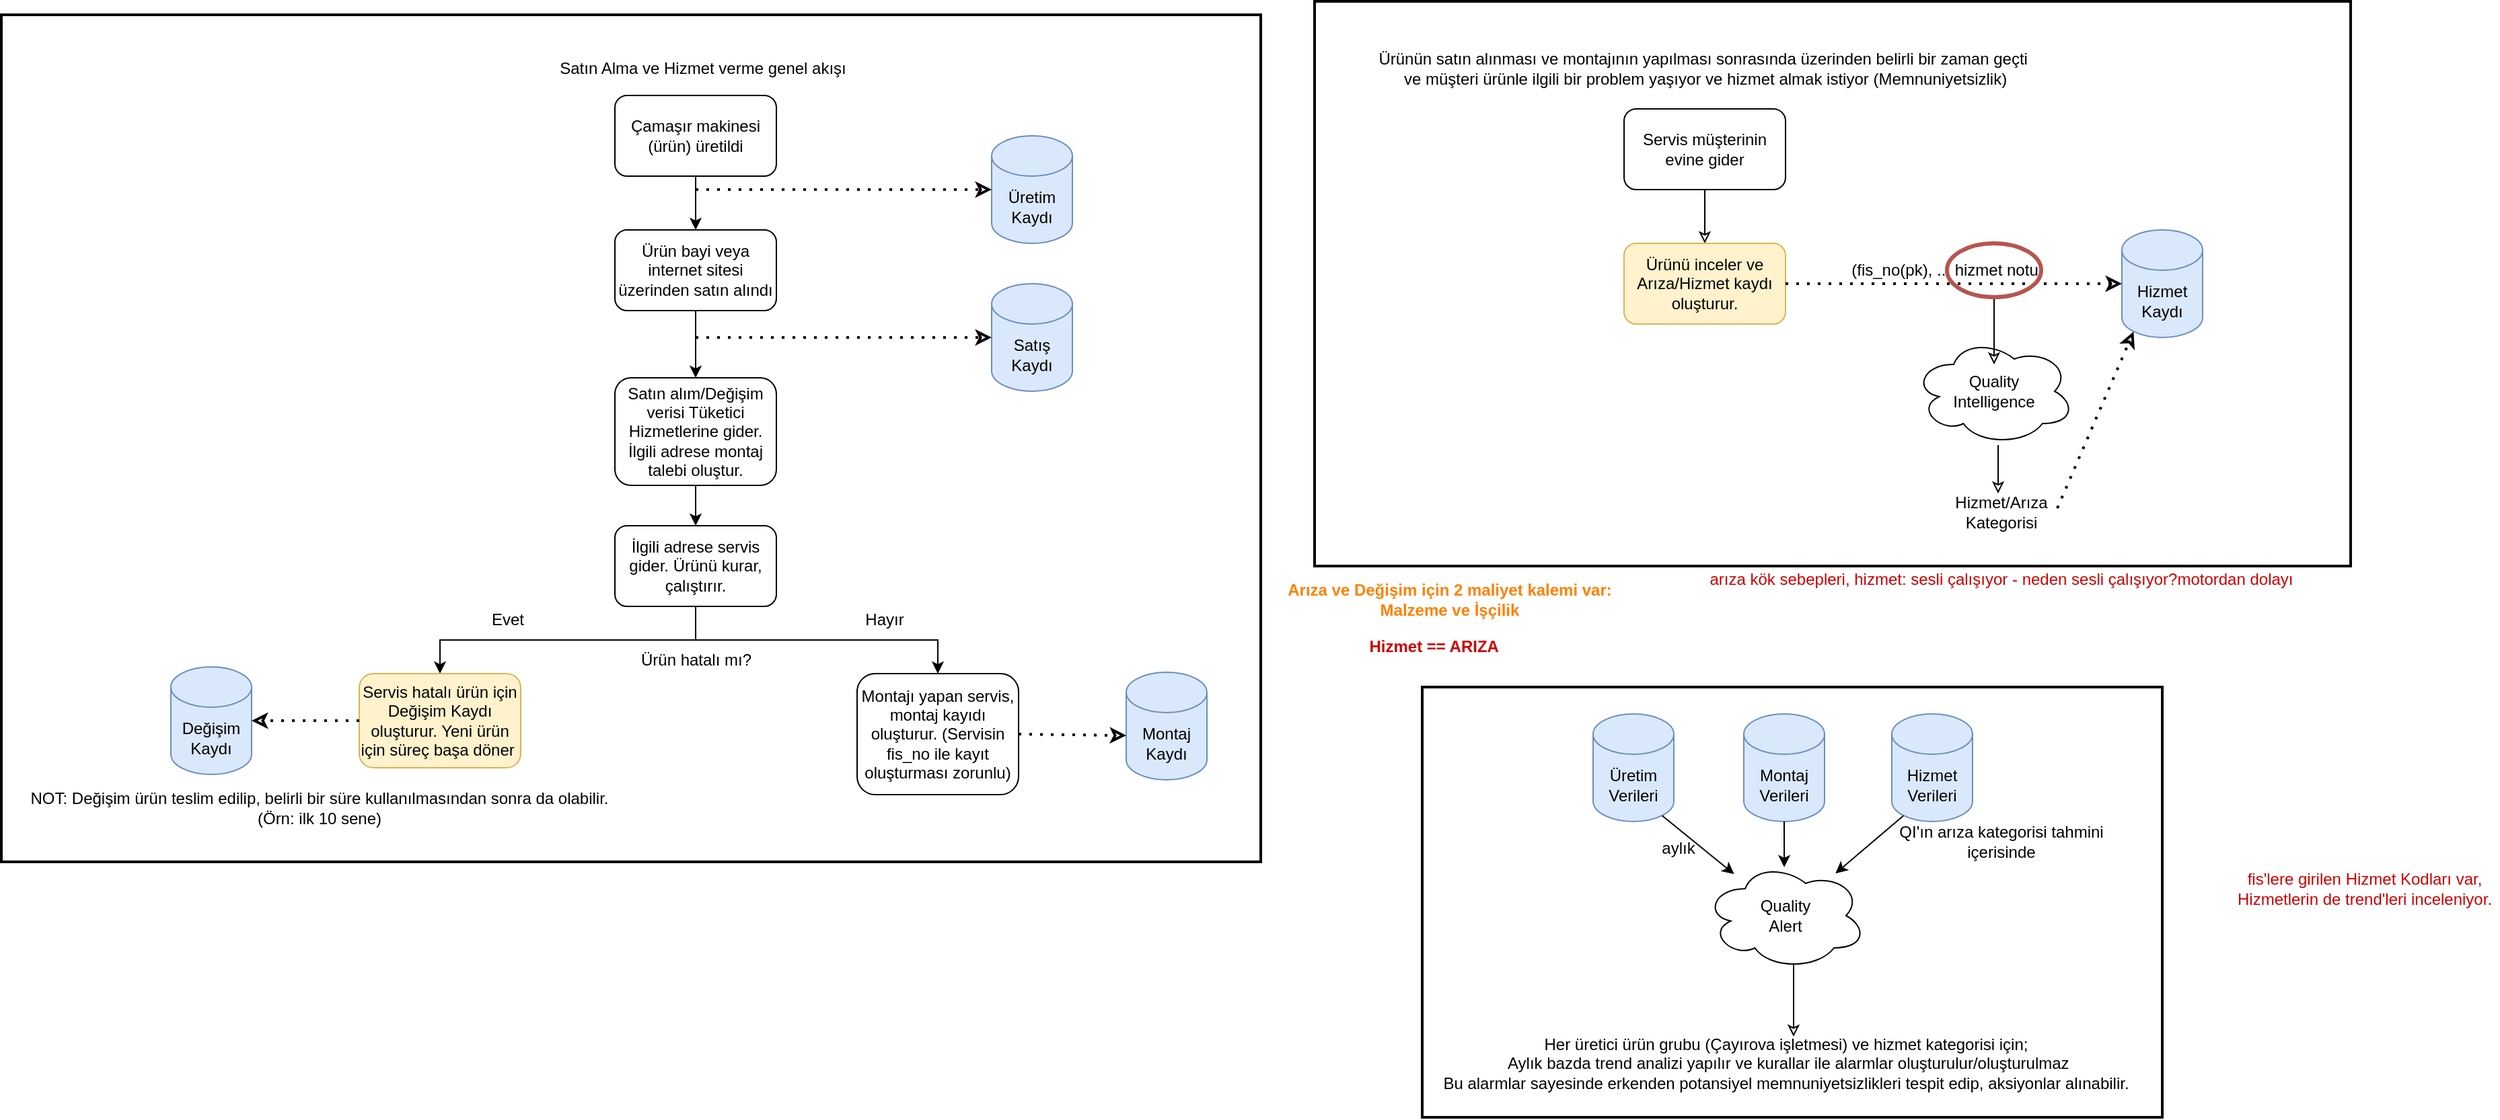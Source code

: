 <mxfile version="16.1.2" type="github">
  <diagram id="00T8672XdWEvwJekG5B6" name="Page-1">
    <mxGraphModel dx="2249" dy="1912" grid="1" gridSize="10" guides="1" tooltips="1" connect="1" arrows="1" fold="1" page="1" pageScale="1" pageWidth="827" pageHeight="1169" math="0" shadow="0">
      <root>
        <mxCell id="0" />
        <mxCell id="1" parent="0" />
        <mxCell id="vYqXfZT6JnJgU1GFTuYv-65" value="" style="rounded=0;whiteSpace=wrap;html=1;fontColor=#FF8000;strokeWidth=2;fillColor=none;gradientColor=none;" vertex="1" parent="1">
          <mxGeometry x="700" y="500" width="550" height="320" as="geometry" />
        </mxCell>
        <mxCell id="vYqXfZT6JnJgU1GFTuYv-51" value="" style="rounded=0;whiteSpace=wrap;html=1;fontColor=#FF8000;strokeWidth=2;fillColor=none;gradientColor=none;" vertex="1" parent="1">
          <mxGeometry x="-356" width="936" height="630" as="geometry" />
        </mxCell>
        <mxCell id="vYqXfZT6JnJgU1GFTuYv-50" value="" style="rounded=0;whiteSpace=wrap;html=1;fontColor=#FF8000;strokeWidth=2;fillColor=none;gradientColor=none;" vertex="1" parent="1">
          <mxGeometry x="620" y="-10" width="770" height="420" as="geometry" />
        </mxCell>
        <mxCell id="vYqXfZT6JnJgU1GFTuYv-1" value="Satın Alma ve Hizmet verme genel akışı" style="text;html=1;align=center;verticalAlign=middle;resizable=0;points=[];autosize=1;strokeColor=none;fillColor=none;" vertex="1" parent="1">
          <mxGeometry x="50" y="30" width="230" height="20" as="geometry" />
        </mxCell>
        <mxCell id="vYqXfZT6JnJgU1GFTuYv-4" style="edgeStyle=orthogonalEdgeStyle;rounded=0;orthogonalLoop=1;jettySize=auto;html=1;exitX=0.5;exitY=1;exitDx=0;exitDy=0;entryX=0.5;entryY=0;entryDx=0;entryDy=0;" edge="1" parent="1" source="vYqXfZT6JnJgU1GFTuYv-2" target="vYqXfZT6JnJgU1GFTuYv-3">
          <mxGeometry relative="1" as="geometry" />
        </mxCell>
        <mxCell id="vYqXfZT6JnJgU1GFTuYv-2" value="Çamaşır makinesi (ürün) üretildi" style="rounded=1;whiteSpace=wrap;html=1;" vertex="1" parent="1">
          <mxGeometry x="100" y="60" width="120" height="60" as="geometry" />
        </mxCell>
        <mxCell id="vYqXfZT6JnJgU1GFTuYv-14" style="edgeStyle=orthogonalEdgeStyle;rounded=0;orthogonalLoop=1;jettySize=auto;html=1;exitX=0.5;exitY=1;exitDx=0;exitDy=0;" edge="1" parent="1" source="vYqXfZT6JnJgU1GFTuYv-3" target="vYqXfZT6JnJgU1GFTuYv-5">
          <mxGeometry relative="1" as="geometry" />
        </mxCell>
        <mxCell id="vYqXfZT6JnJgU1GFTuYv-3" value="Ürün bayi veya internet sitesi üzerinden satın alındı" style="rounded=1;whiteSpace=wrap;html=1;fillColor=default;gradientColor=none;" vertex="1" parent="1">
          <mxGeometry x="100" y="160" width="120" height="60" as="geometry" />
        </mxCell>
        <mxCell id="vYqXfZT6JnJgU1GFTuYv-15" style="edgeStyle=orthogonalEdgeStyle;rounded=0;orthogonalLoop=1;jettySize=auto;html=1;exitX=0.5;exitY=1;exitDx=0;exitDy=0;" edge="1" parent="1" source="vYqXfZT6JnJgU1GFTuYv-5" target="vYqXfZT6JnJgU1GFTuYv-8">
          <mxGeometry relative="1" as="geometry" />
        </mxCell>
        <mxCell id="vYqXfZT6JnJgU1GFTuYv-5" value="Satın alım/Değişim verisi Tüketici Hizmetlerine gider. İlgili adrese montaj talebi oluştur." style="rounded=1;whiteSpace=wrap;html=1;" vertex="1" parent="1">
          <mxGeometry x="100" y="270" width="120" height="80" as="geometry" />
        </mxCell>
        <mxCell id="vYqXfZT6JnJgU1GFTuYv-16" style="edgeStyle=orthogonalEdgeStyle;rounded=0;orthogonalLoop=1;jettySize=auto;html=1;exitX=0.5;exitY=1;exitDx=0;exitDy=0;entryX=0.5;entryY=0;entryDx=0;entryDy=0;" edge="1" parent="1" source="vYqXfZT6JnJgU1GFTuYv-8" target="vYqXfZT6JnJgU1GFTuYv-10">
          <mxGeometry relative="1" as="geometry" />
        </mxCell>
        <mxCell id="vYqXfZT6JnJgU1GFTuYv-8" value="İlgili adrese servis gider. Ürünü kurar, çalıştırır." style="rounded=1;whiteSpace=wrap;html=1;" vertex="1" parent="1">
          <mxGeometry x="100" y="380" width="120" height="60" as="geometry" />
        </mxCell>
        <mxCell id="vYqXfZT6JnJgU1GFTuYv-10" value="Servis hatalı ürün için Değişim Kaydı oluşturur. Yeni ürün için süreç başa döner&amp;nbsp;" style="rounded=1;whiteSpace=wrap;html=1;fillColor=#fff2cc;strokeColor=#d6b656;" vertex="1" parent="1">
          <mxGeometry x="-90" y="490" width="120" height="70" as="geometry" />
        </mxCell>
        <mxCell id="vYqXfZT6JnJgU1GFTuYv-13" value="Satış Kaydı" style="shape=cylinder3;whiteSpace=wrap;html=1;boundedLbl=1;backgroundOutline=1;size=15;fillColor=#dae8fc;strokeColor=#6c8ebf;" vertex="1" parent="1">
          <mxGeometry x="380" y="200" width="60" height="80" as="geometry" />
        </mxCell>
        <mxCell id="vYqXfZT6JnJgU1GFTuYv-19" value="" style="endArrow=classic;dashed=1;html=1;dashPattern=1 3;strokeWidth=2;rounded=0;endFill=0;entryX=0;entryY=0.5;entryDx=0;entryDy=0;entryPerimeter=0;" edge="1" parent="1" target="vYqXfZT6JnJgU1GFTuYv-13">
          <mxGeometry width="50" height="50" relative="1" as="geometry">
            <mxPoint x="160" y="240" as="sourcePoint" />
            <mxPoint x="440" y="320" as="targetPoint" />
          </mxGeometry>
        </mxCell>
        <mxCell id="vYqXfZT6JnJgU1GFTuYv-20" value="Üretim Kaydı" style="shape=cylinder3;whiteSpace=wrap;html=1;boundedLbl=1;backgroundOutline=1;size=15;fillColor=#dae8fc;strokeColor=#6c8ebf;" vertex="1" parent="1">
          <mxGeometry x="380" y="90" width="60" height="80" as="geometry" />
        </mxCell>
        <mxCell id="vYqXfZT6JnJgU1GFTuYv-21" value="" style="endArrow=classic;dashed=1;html=1;dashPattern=1 3;strokeWidth=2;rounded=0;endFill=0;entryX=0;entryY=0.5;entryDx=0;entryDy=0;entryPerimeter=0;" edge="1" parent="1" target="vYqXfZT6JnJgU1GFTuYv-20">
          <mxGeometry width="50" height="50" relative="1" as="geometry">
            <mxPoint x="160" y="130" as="sourcePoint" />
            <mxPoint x="440" y="210" as="targetPoint" />
          </mxGeometry>
        </mxCell>
        <mxCell id="vYqXfZT6JnJgU1GFTuYv-22" value="Montajı yapan servis, montaj kayıdı oluşturur. (Servisin fis_no ile kayıt oluşturması zorunlu)" style="rounded=1;whiteSpace=wrap;html=1;" vertex="1" parent="1">
          <mxGeometry x="280" y="490" width="120" height="90" as="geometry" />
        </mxCell>
        <mxCell id="vYqXfZT6JnJgU1GFTuYv-24" style="edgeStyle=orthogonalEdgeStyle;rounded=0;orthogonalLoop=1;jettySize=auto;html=1;exitX=0.5;exitY=1;exitDx=0;exitDy=0;" edge="1" parent="1" source="vYqXfZT6JnJgU1GFTuYv-8" target="vYqXfZT6JnJgU1GFTuYv-22">
          <mxGeometry relative="1" as="geometry">
            <mxPoint x="170" y="450" as="sourcePoint" />
            <mxPoint x="-20" y="500" as="targetPoint" />
          </mxGeometry>
        </mxCell>
        <mxCell id="vYqXfZT6JnJgU1GFTuYv-25" value="Ürün hatalı mı?" style="text;html=1;align=center;verticalAlign=middle;resizable=0;points=[];autosize=1;strokeColor=none;fillColor=none;" vertex="1" parent="1">
          <mxGeometry x="110" y="470" width="100" height="20" as="geometry" />
        </mxCell>
        <mxCell id="vYqXfZT6JnJgU1GFTuYv-26" value="Hayır" style="text;html=1;align=center;verticalAlign=middle;resizable=0;points=[];autosize=1;strokeColor=none;fillColor=none;" vertex="1" parent="1">
          <mxGeometry x="280" y="440" width="40" height="20" as="geometry" />
        </mxCell>
        <mxCell id="vYqXfZT6JnJgU1GFTuYv-27" value="Evet" style="text;html=1;align=center;verticalAlign=middle;resizable=0;points=[];autosize=1;strokeColor=none;fillColor=none;" vertex="1" parent="1">
          <mxGeometry y="440" width="40" height="20" as="geometry" />
        </mxCell>
        <mxCell id="vYqXfZT6JnJgU1GFTuYv-29" value="Montaj Kaydı" style="shape=cylinder3;whiteSpace=wrap;html=1;boundedLbl=1;backgroundOutline=1;size=15;fillColor=#dae8fc;strokeColor=#6c8ebf;" vertex="1" parent="1">
          <mxGeometry x="480" y="489" width="60" height="80" as="geometry" />
        </mxCell>
        <mxCell id="vYqXfZT6JnJgU1GFTuYv-30" value="" style="endArrow=classic;dashed=1;html=1;dashPattern=1 3;strokeWidth=2;rounded=0;endFill=0;exitX=1;exitY=0.5;exitDx=0;exitDy=0;entryX=0;entryY=0.588;entryDx=0;entryDy=0;entryPerimeter=0;" edge="1" parent="1" target="vYqXfZT6JnJgU1GFTuYv-29" source="vYqXfZT6JnJgU1GFTuYv-22">
          <mxGeometry width="50" height="50" relative="1" as="geometry">
            <mxPoint x="414" y="540" as="sourcePoint" />
            <mxPoint x="520" y="535" as="targetPoint" />
          </mxGeometry>
        </mxCell>
        <mxCell id="vYqXfZT6JnJgU1GFTuYv-31" value="Değişim Kaydı" style="shape=cylinder3;whiteSpace=wrap;html=1;boundedLbl=1;backgroundOutline=1;size=15;fillColor=#dae8fc;strokeColor=#6c8ebf;" vertex="1" parent="1">
          <mxGeometry x="-230" y="485" width="60" height="80" as="geometry" />
        </mxCell>
        <mxCell id="vYqXfZT6JnJgU1GFTuYv-33" value="" style="endArrow=classic;dashed=1;html=1;dashPattern=1 3;strokeWidth=2;rounded=0;endFill=0;exitX=0;exitY=0.5;exitDx=0;exitDy=0;entryX=1;entryY=0.5;entryDx=0;entryDy=0;entryPerimeter=0;" edge="1" parent="1" source="vYqXfZT6JnJgU1GFTuYv-10" target="vYqXfZT6JnJgU1GFTuYv-31">
          <mxGeometry width="50" height="50" relative="1" as="geometry">
            <mxPoint x="-230" y="550" as="sourcePoint" />
            <mxPoint x="-150" y="552.04" as="targetPoint" />
          </mxGeometry>
        </mxCell>
        <mxCell id="vYqXfZT6JnJgU1GFTuYv-34" value="NOT: Değişim ürün teslim edilip, belirli bir süre kullanılmasından sonra da olabilir. &lt;br&gt;(Örn: ilk 10 sene)" style="text;html=1;align=center;verticalAlign=middle;resizable=0;points=[];autosize=1;strokeColor=none;fillColor=none;" vertex="1" parent="1">
          <mxGeometry x="-345" y="575" width="450" height="30" as="geometry" />
        </mxCell>
        <mxCell id="vYqXfZT6JnJgU1GFTuYv-35" value="Ürünün satın alınması ve montajının yapılması sonrasında üzerinden belirli bir zaman geçti&amp;nbsp;&lt;br&gt;ve müşteri ürünle ilgili bir problem yaşıyor ve hizmet almak istiyor (Memnuniyetsizlik)" style="text;html=1;align=center;verticalAlign=middle;resizable=0;points=[];autosize=1;strokeColor=none;fillColor=none;" vertex="1" parent="1">
          <mxGeometry x="660" y="25" width="500" height="30" as="geometry" />
        </mxCell>
        <mxCell id="vYqXfZT6JnJgU1GFTuYv-38" style="edgeStyle=orthogonalEdgeStyle;rounded=0;orthogonalLoop=1;jettySize=auto;html=1;exitX=0.5;exitY=1;exitDx=0;exitDy=0;entryX=0.5;entryY=0;entryDx=0;entryDy=0;endArrow=classic;endFill=0;" edge="1" parent="1" source="vYqXfZT6JnJgU1GFTuYv-36" target="vYqXfZT6JnJgU1GFTuYv-37">
          <mxGeometry relative="1" as="geometry" />
        </mxCell>
        <mxCell id="vYqXfZT6JnJgU1GFTuYv-36" value="Servis müşterinin evine gider" style="rounded=1;whiteSpace=wrap;html=1;" vertex="1" parent="1">
          <mxGeometry x="850" y="70" width="120" height="60" as="geometry" />
        </mxCell>
        <mxCell id="vYqXfZT6JnJgU1GFTuYv-37" value="Ürünü inceler ve Arıza/Hizmet kaydı oluşturur." style="rounded=1;whiteSpace=wrap;html=1;fillColor=#fff2cc;strokeColor=#d6b656;" vertex="1" parent="1">
          <mxGeometry x="850" y="170" width="120" height="60" as="geometry" />
        </mxCell>
        <mxCell id="vYqXfZT6JnJgU1GFTuYv-39" value="Hizmet Kaydı" style="shape=cylinder3;whiteSpace=wrap;html=1;boundedLbl=1;backgroundOutline=1;size=15;fillColor=#dae8fc;strokeColor=#6c8ebf;" vertex="1" parent="1">
          <mxGeometry x="1220" y="160" width="60" height="80" as="geometry" />
        </mxCell>
        <mxCell id="vYqXfZT6JnJgU1GFTuYv-40" value="" style="endArrow=classic;dashed=1;html=1;dashPattern=1 3;strokeWidth=2;rounded=0;endFill=0;entryX=0;entryY=0.5;entryDx=0;entryDy=0;entryPerimeter=0;exitX=1;exitY=0.5;exitDx=0;exitDy=0;" edge="1" parent="1" target="vYqXfZT6JnJgU1GFTuYv-39" source="vYqXfZT6JnJgU1GFTuYv-37">
          <mxGeometry width="50" height="50" relative="1" as="geometry">
            <mxPoint x="700" y="170" as="sourcePoint" />
            <mxPoint x="1160" y="280" as="targetPoint" />
          </mxGeometry>
        </mxCell>
        <mxCell id="vYqXfZT6JnJgU1GFTuYv-41" value="(fis_no(pk), .., hizmet notu)" style="text;html=1;align=center;verticalAlign=middle;resizable=0;points=[];autosize=1;strokeColor=none;fillColor=none;" vertex="1" parent="1">
          <mxGeometry x="1010" y="180" width="160" height="20" as="geometry" />
        </mxCell>
        <mxCell id="vYqXfZT6JnJgU1GFTuYv-43" value="Quality &lt;br&gt;Intelligence" style="ellipse;shape=cloud;whiteSpace=wrap;html=1;fillColor=default;gradientColor=none;" vertex="1" parent="1">
          <mxGeometry x="1065" y="240" width="120" height="80" as="geometry" />
        </mxCell>
        <mxCell id="vYqXfZT6JnJgU1GFTuYv-45" style="edgeStyle=orthogonalEdgeStyle;rounded=0;orthogonalLoop=1;jettySize=auto;html=1;exitX=0.5;exitY=1;exitDx=0;exitDy=0;entryX=0.5;entryY=0.25;entryDx=0;entryDy=0;entryPerimeter=0;endArrow=classic;endFill=0;" edge="1" parent="1" source="vYqXfZT6JnJgU1GFTuYv-44" target="vYqXfZT6JnJgU1GFTuYv-43">
          <mxGeometry relative="1" as="geometry" />
        </mxCell>
        <mxCell id="vYqXfZT6JnJgU1GFTuYv-44" value="" style="ellipse;whiteSpace=wrap;html=1;fillColor=none;strokeColor=#b85450;strokeWidth=3;" vertex="1" parent="1">
          <mxGeometry x="1090" y="170" width="70" height="40" as="geometry" />
        </mxCell>
        <mxCell id="vYqXfZT6JnJgU1GFTuYv-46" value="Hizmet/Arıza&lt;br&gt;Kategorisi" style="text;html=1;align=center;verticalAlign=middle;resizable=0;points=[];autosize=1;strokeColor=none;fillColor=none;" vertex="1" parent="1">
          <mxGeometry x="1090" y="355" width="80" height="30" as="geometry" />
        </mxCell>
        <mxCell id="vYqXfZT6JnJgU1GFTuYv-47" style="edgeStyle=orthogonalEdgeStyle;rounded=0;orthogonalLoop=1;jettySize=auto;html=1;entryX=0.475;entryY=0.033;entryDx=0;entryDy=0;entryPerimeter=0;endArrow=classic;endFill=0;" edge="1" parent="1" target="vYqXfZT6JnJgU1GFTuYv-46">
          <mxGeometry relative="1" as="geometry">
            <mxPoint x="1128" y="320" as="sourcePoint" />
            <mxPoint x="1135" y="270" as="targetPoint" />
          </mxGeometry>
        </mxCell>
        <mxCell id="vYqXfZT6JnJgU1GFTuYv-48" value="" style="endArrow=classic;dashed=1;html=1;dashPattern=1 3;strokeWidth=2;rounded=0;endFill=0;entryX=0.145;entryY=1;entryDx=0;entryDy=-4.35;entryPerimeter=0;exitX=1.025;exitY=0.4;exitDx=0;exitDy=0;exitPerimeter=0;" edge="1" parent="1" source="vYqXfZT6JnJgU1GFTuYv-46" target="vYqXfZT6JnJgU1GFTuYv-39">
          <mxGeometry width="50" height="50" relative="1" as="geometry">
            <mxPoint x="1230" y="320" as="sourcePoint" />
            <mxPoint x="1480" y="320" as="targetPoint" />
          </mxGeometry>
        </mxCell>
        <mxCell id="vYqXfZT6JnJgU1GFTuYv-49" value="&lt;font color=&quot;#ff8000&quot;&gt;&lt;b&gt;Arıza ve Değişim için 2 maliyet kalemi var:&lt;br&gt;Malzeme ve İşçilik&lt;/b&gt;&lt;/font&gt;" style="text;html=1;align=center;verticalAlign=middle;resizable=0;points=[];autosize=1;strokeColor=none;fillColor=none;" vertex="1" parent="1">
          <mxGeometry x="590" y="420" width="260" height="30" as="geometry" />
        </mxCell>
        <mxCell id="vYqXfZT6JnJgU1GFTuYv-52" value="Üretim Verileri" style="shape=cylinder3;whiteSpace=wrap;html=1;boundedLbl=1;backgroundOutline=1;size=15;fillColor=#dae8fc;strokeColor=#6c8ebf;" vertex="1" parent="1">
          <mxGeometry x="827" y="520" width="60" height="80" as="geometry" />
        </mxCell>
        <mxCell id="vYqXfZT6JnJgU1GFTuYv-53" value="Montaj Verileri" style="shape=cylinder3;whiteSpace=wrap;html=1;boundedLbl=1;backgroundOutline=1;size=15;fillColor=#dae8fc;strokeColor=#6c8ebf;" vertex="1" parent="1">
          <mxGeometry x="939" y="520" width="60" height="80" as="geometry" />
        </mxCell>
        <mxCell id="vYqXfZT6JnJgU1GFTuYv-54" value="Hizmet Verileri" style="shape=cylinder3;whiteSpace=wrap;html=1;boundedLbl=1;backgroundOutline=1;size=15;fillColor=#dae8fc;strokeColor=#6c8ebf;" vertex="1" parent="1">
          <mxGeometry x="1049" y="520" width="60" height="80" as="geometry" />
        </mxCell>
        <mxCell id="vYqXfZT6JnJgU1GFTuYv-62" style="edgeStyle=orthogonalEdgeStyle;rounded=0;orthogonalLoop=1;jettySize=auto;html=1;exitX=0.55;exitY=0.95;exitDx=0;exitDy=0;exitPerimeter=0;fontColor=#000000;endArrow=classic;endFill=0;" edge="1" parent="1" source="vYqXfZT6JnJgU1GFTuYv-55">
          <mxGeometry relative="1" as="geometry">
            <mxPoint x="976" y="760" as="targetPoint" />
          </mxGeometry>
        </mxCell>
        <mxCell id="vYqXfZT6JnJgU1GFTuYv-55" value="Quality &lt;br&gt;Alert" style="ellipse;shape=cloud;whiteSpace=wrap;html=1;fillColor=default;gradientColor=none;" vertex="1" parent="1">
          <mxGeometry x="910" y="630" width="120" height="80" as="geometry" />
        </mxCell>
        <mxCell id="vYqXfZT6JnJgU1GFTuYv-57" value="" style="endArrow=classic;html=1;rounded=0;fontColor=#FF8000;exitX=0.855;exitY=1;exitDx=0;exitDy=-4.35;exitPerimeter=0;" edge="1" parent="1" source="vYqXfZT6JnJgU1GFTuYv-52" target="vYqXfZT6JnJgU1GFTuYv-55">
          <mxGeometry width="50" height="50" relative="1" as="geometry">
            <mxPoint x="880" y="570" as="sourcePoint" />
            <mxPoint x="930" y="520" as="targetPoint" />
          </mxGeometry>
        </mxCell>
        <mxCell id="vYqXfZT6JnJgU1GFTuYv-58" value="" style="endArrow=classic;html=1;rounded=0;fontColor=#FF8000;exitX=0.5;exitY=1;exitDx=0;exitDy=0;exitPerimeter=0;entryX=0.492;entryY=0.05;entryDx=0;entryDy=0;entryPerimeter=0;" edge="1" parent="1" source="vYqXfZT6JnJgU1GFTuYv-53" target="vYqXfZT6JnJgU1GFTuYv-55">
          <mxGeometry width="50" height="50" relative="1" as="geometry">
            <mxPoint x="888.3" y="605.65" as="sourcePoint" />
            <mxPoint x="941.96" y="649.067" as="targetPoint" />
          </mxGeometry>
        </mxCell>
        <mxCell id="vYqXfZT6JnJgU1GFTuYv-59" value="" style="endArrow=classic;html=1;rounded=0;fontColor=#FF8000;exitX=0.145;exitY=1;exitDx=0;exitDy=-4.35;exitPerimeter=0;" edge="1" parent="1" source="vYqXfZT6JnJgU1GFTuYv-54" target="vYqXfZT6JnJgU1GFTuYv-55">
          <mxGeometry width="50" height="50" relative="1" as="geometry">
            <mxPoint x="898.3" y="615.65" as="sourcePoint" />
            <mxPoint x="951.96" y="659.067" as="targetPoint" />
          </mxGeometry>
        </mxCell>
        <mxCell id="vYqXfZT6JnJgU1GFTuYv-60" value="&lt;font color=&quot;#000000&quot;&gt;aylık&lt;/font&gt;" style="text;html=1;align=center;verticalAlign=middle;resizable=0;points=[];autosize=1;strokeColor=none;fillColor=none;fontColor=#FF8000;" vertex="1" parent="1">
          <mxGeometry x="870" y="610" width="40" height="20" as="geometry" />
        </mxCell>
        <mxCell id="vYqXfZT6JnJgU1GFTuYv-61" value="QI&#39;ın arıza kategorisi tahmini&lt;br&gt;içerisinde" style="text;html=1;align=center;verticalAlign=middle;resizable=0;points=[];autosize=1;strokeColor=none;fillColor=none;fontColor=#000000;" vertex="1" parent="1">
          <mxGeometry x="1045" y="600" width="170" height="30" as="geometry" />
        </mxCell>
        <mxCell id="vYqXfZT6JnJgU1GFTuYv-63" value="Her üretici ürün grubu (Çayırova işletmesi) ve hizmet kategorisi için;&lt;br&gt;&amp;nbsp;Aylık bazda trend analizi yapılır ve kurallar ile alarmlar oluşturulur/oluşturulmaz&lt;br&gt;Bu alarmlar sayesinde erkenden potansiyel memnuniyetsizlikleri tespit edip, aksiyonlar alınabilir." style="text;html=1;align=center;verticalAlign=middle;resizable=0;points=[];autosize=1;strokeColor=none;fillColor=none;fontColor=#000000;" vertex="1" parent="1">
          <mxGeometry x="705" y="755" width="530" height="50" as="geometry" />
        </mxCell>
        <mxCell id="vYqXfZT6JnJgU1GFTuYv-64" value="&lt;font color=&quot;#cc0000&quot;&gt;&lt;b&gt;Hizmet == ARIZA&amp;nbsp;&lt;/b&gt;&lt;/font&gt;" style="text;html=1;align=center;verticalAlign=middle;resizable=0;points=[];autosize=1;strokeColor=none;fillColor=none;fontColor=#000000;" vertex="1" parent="1">
          <mxGeometry x="655" y="460" width="110" height="20" as="geometry" />
        </mxCell>
        <mxCell id="vYqXfZT6JnJgU1GFTuYv-66" value="fis&#39;lere girilen Hizmet Kodları var,&lt;br&gt;Hizmetlerin de trend&#39;leri inceleniyor." style="text;html=1;align=center;verticalAlign=middle;resizable=0;points=[];autosize=1;strokeColor=none;fillColor=none;fontColor=#CC0000;" vertex="1" parent="1">
          <mxGeometry x="1300" y="635" width="200" height="30" as="geometry" />
        </mxCell>
        <mxCell id="vYqXfZT6JnJgU1GFTuYv-67" value="arıza kök sebepleri, hizmet: sesli çalışıyor - neden sesli çalışıyor?motordan dolayı" style="text;html=1;align=center;verticalAlign=middle;resizable=0;points=[];autosize=1;strokeColor=none;fillColor=none;fontColor=#CC0000;" vertex="1" parent="1">
          <mxGeometry x="905" y="410" width="450" height="20" as="geometry" />
        </mxCell>
      </root>
    </mxGraphModel>
  </diagram>
</mxfile>
